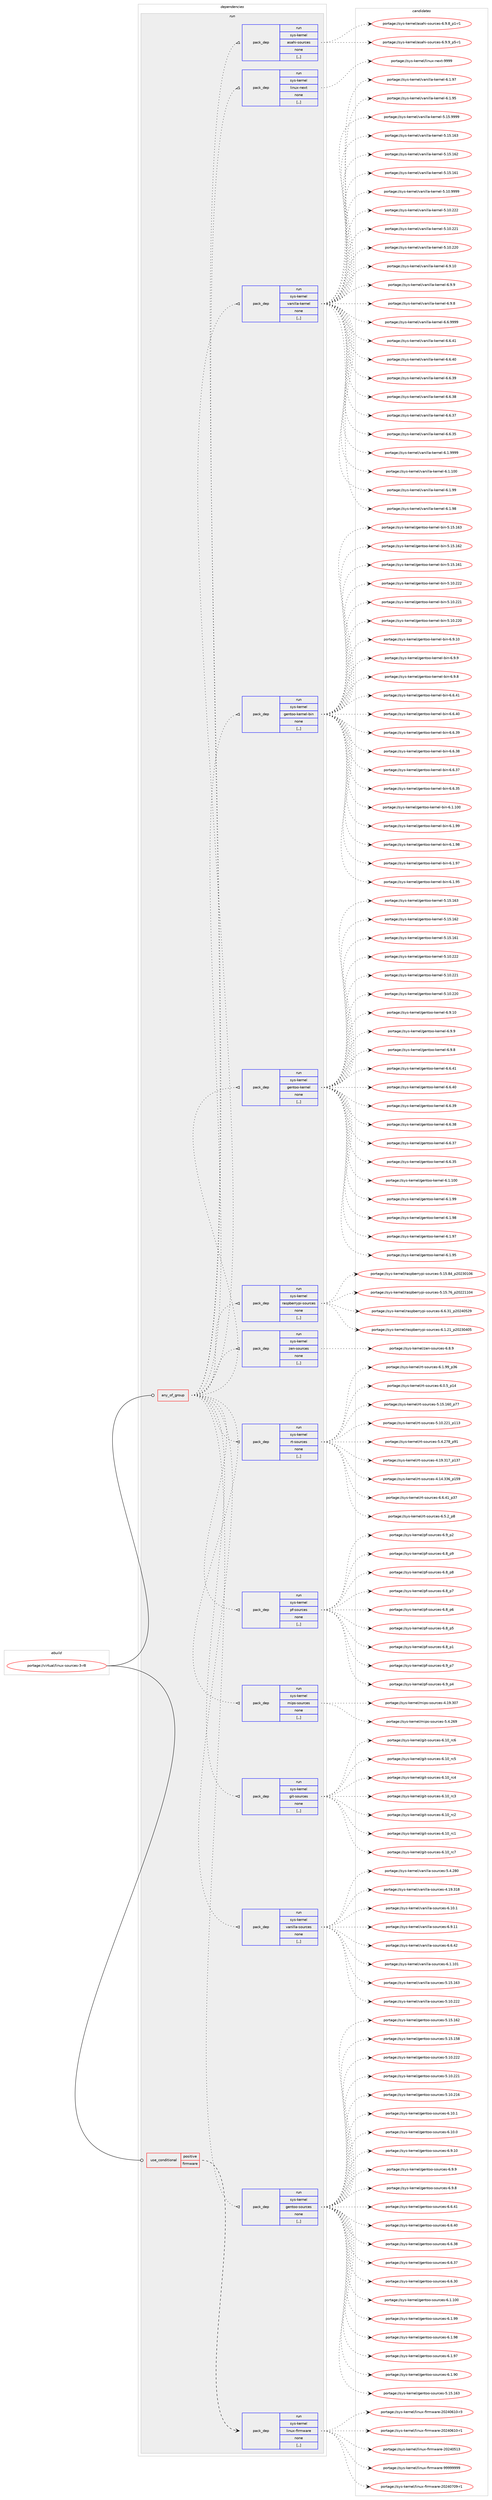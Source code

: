 digraph prolog {

# *************
# Graph options
# *************

newrank=true;
concentrate=true;
compound=true;
graph [rankdir=LR,fontname=Helvetica,fontsize=10,ranksep=1.5];#, ranksep=2.5, nodesep=0.2];
edge  [arrowhead=vee];
node  [fontname=Helvetica,fontsize=10];

# **********
# The ebuild
# **********

subgraph cluster_leftcol {
color=gray;
label=<<i>ebuild</i>>;
id [label="portage://virtual/linux-sources-3-r8", color=red, width=4, href="../virtual/linux-sources-3-r8.svg"];
}

# ****************
# The dependencies
# ****************

subgraph cluster_midcol {
color=gray;
label=<<i>dependencies</i>>;
subgraph cluster_compile {
fillcolor="#eeeeee";
style=filled;
label=<<i>compile</i>>;
}
subgraph cluster_compileandrun {
fillcolor="#eeeeee";
style=filled;
label=<<i>compile and run</i>>;
}
subgraph cluster_run {
fillcolor="#eeeeee";
style=filled;
label=<<i>run</i>>;
subgraph any29 {
dependency2685 [label=<<TABLE BORDER="0" CELLBORDER="1" CELLSPACING="0" CELLPADDING="4"><TR><TD CELLPADDING="10">any_of_group</TD></TR></TABLE>>, shape=none, color=red];subgraph pack2133 {
dependency2686 [label=<<TABLE BORDER="0" CELLBORDER="1" CELLSPACING="0" CELLPADDING="4" WIDTH="220"><TR><TD ROWSPAN="6" CELLPADDING="30">pack_dep</TD></TR><TR><TD WIDTH="110">run</TD></TR><TR><TD>sys-kernel</TD></TR><TR><TD>gentoo-sources</TD></TR><TR><TD>none</TD></TR><TR><TD>[,,]</TD></TR></TABLE>>, shape=none, color=blue];
}
dependency2685:e -> dependency2686:w [weight=20,style="dotted",arrowhead="oinv"];
subgraph pack2134 {
dependency2687 [label=<<TABLE BORDER="0" CELLBORDER="1" CELLSPACING="0" CELLPADDING="4" WIDTH="220"><TR><TD ROWSPAN="6" CELLPADDING="30">pack_dep</TD></TR><TR><TD WIDTH="110">run</TD></TR><TR><TD>sys-kernel</TD></TR><TR><TD>vanilla-sources</TD></TR><TR><TD>none</TD></TR><TR><TD>[,,]</TD></TR></TABLE>>, shape=none, color=blue];
}
dependency2685:e -> dependency2687:w [weight=20,style="dotted",arrowhead="oinv"];
subgraph pack2135 {
dependency2688 [label=<<TABLE BORDER="0" CELLBORDER="1" CELLSPACING="0" CELLPADDING="4" WIDTH="220"><TR><TD ROWSPAN="6" CELLPADDING="30">pack_dep</TD></TR><TR><TD WIDTH="110">run</TD></TR><TR><TD>sys-kernel</TD></TR><TR><TD>git-sources</TD></TR><TR><TD>none</TD></TR><TR><TD>[,,]</TD></TR></TABLE>>, shape=none, color=blue];
}
dependency2685:e -> dependency2688:w [weight=20,style="dotted",arrowhead="oinv"];
subgraph pack2136 {
dependency2689 [label=<<TABLE BORDER="0" CELLBORDER="1" CELLSPACING="0" CELLPADDING="4" WIDTH="220"><TR><TD ROWSPAN="6" CELLPADDING="30">pack_dep</TD></TR><TR><TD WIDTH="110">run</TD></TR><TR><TD>sys-kernel</TD></TR><TR><TD>mips-sources</TD></TR><TR><TD>none</TD></TR><TR><TD>[,,]</TD></TR></TABLE>>, shape=none, color=blue];
}
dependency2685:e -> dependency2689:w [weight=20,style="dotted",arrowhead="oinv"];
subgraph pack2137 {
dependency2690 [label=<<TABLE BORDER="0" CELLBORDER="1" CELLSPACING="0" CELLPADDING="4" WIDTH="220"><TR><TD ROWSPAN="6" CELLPADDING="30">pack_dep</TD></TR><TR><TD WIDTH="110">run</TD></TR><TR><TD>sys-kernel</TD></TR><TR><TD>pf-sources</TD></TR><TR><TD>none</TD></TR><TR><TD>[,,]</TD></TR></TABLE>>, shape=none, color=blue];
}
dependency2685:e -> dependency2690:w [weight=20,style="dotted",arrowhead="oinv"];
subgraph pack2138 {
dependency2691 [label=<<TABLE BORDER="0" CELLBORDER="1" CELLSPACING="0" CELLPADDING="4" WIDTH="220"><TR><TD ROWSPAN="6" CELLPADDING="30">pack_dep</TD></TR><TR><TD WIDTH="110">run</TD></TR><TR><TD>sys-kernel</TD></TR><TR><TD>rt-sources</TD></TR><TR><TD>none</TD></TR><TR><TD>[,,]</TD></TR></TABLE>>, shape=none, color=blue];
}
dependency2685:e -> dependency2691:w [weight=20,style="dotted",arrowhead="oinv"];
subgraph pack2139 {
dependency2692 [label=<<TABLE BORDER="0" CELLBORDER="1" CELLSPACING="0" CELLPADDING="4" WIDTH="220"><TR><TD ROWSPAN="6" CELLPADDING="30">pack_dep</TD></TR><TR><TD WIDTH="110">run</TD></TR><TR><TD>sys-kernel</TD></TR><TR><TD>zen-sources</TD></TR><TR><TD>none</TD></TR><TR><TD>[,,]</TD></TR></TABLE>>, shape=none, color=blue];
}
dependency2685:e -> dependency2692:w [weight=20,style="dotted",arrowhead="oinv"];
subgraph pack2140 {
dependency2693 [label=<<TABLE BORDER="0" CELLBORDER="1" CELLSPACING="0" CELLPADDING="4" WIDTH="220"><TR><TD ROWSPAN="6" CELLPADDING="30">pack_dep</TD></TR><TR><TD WIDTH="110">run</TD></TR><TR><TD>sys-kernel</TD></TR><TR><TD>raspberrypi-sources</TD></TR><TR><TD>none</TD></TR><TR><TD>[,,]</TD></TR></TABLE>>, shape=none, color=blue];
}
dependency2685:e -> dependency2693:w [weight=20,style="dotted",arrowhead="oinv"];
subgraph pack2141 {
dependency2694 [label=<<TABLE BORDER="0" CELLBORDER="1" CELLSPACING="0" CELLPADDING="4" WIDTH="220"><TR><TD ROWSPAN="6" CELLPADDING="30">pack_dep</TD></TR><TR><TD WIDTH="110">run</TD></TR><TR><TD>sys-kernel</TD></TR><TR><TD>gentoo-kernel</TD></TR><TR><TD>none</TD></TR><TR><TD>[,,]</TD></TR></TABLE>>, shape=none, color=blue];
}
dependency2685:e -> dependency2694:w [weight=20,style="dotted",arrowhead="oinv"];
subgraph pack2142 {
dependency2695 [label=<<TABLE BORDER="0" CELLBORDER="1" CELLSPACING="0" CELLPADDING="4" WIDTH="220"><TR><TD ROWSPAN="6" CELLPADDING="30">pack_dep</TD></TR><TR><TD WIDTH="110">run</TD></TR><TR><TD>sys-kernel</TD></TR><TR><TD>gentoo-kernel-bin</TD></TR><TR><TD>none</TD></TR><TR><TD>[,,]</TD></TR></TABLE>>, shape=none, color=blue];
}
dependency2685:e -> dependency2695:w [weight=20,style="dotted",arrowhead="oinv"];
subgraph pack2143 {
dependency2696 [label=<<TABLE BORDER="0" CELLBORDER="1" CELLSPACING="0" CELLPADDING="4" WIDTH="220"><TR><TD ROWSPAN="6" CELLPADDING="30">pack_dep</TD></TR><TR><TD WIDTH="110">run</TD></TR><TR><TD>sys-kernel</TD></TR><TR><TD>vanilla-kernel</TD></TR><TR><TD>none</TD></TR><TR><TD>[,,]</TD></TR></TABLE>>, shape=none, color=blue];
}
dependency2685:e -> dependency2696:w [weight=20,style="dotted",arrowhead="oinv"];
subgraph pack2144 {
dependency2697 [label=<<TABLE BORDER="0" CELLBORDER="1" CELLSPACING="0" CELLPADDING="4" WIDTH="220"><TR><TD ROWSPAN="6" CELLPADDING="30">pack_dep</TD></TR><TR><TD WIDTH="110">run</TD></TR><TR><TD>sys-kernel</TD></TR><TR><TD>linux-next</TD></TR><TR><TD>none</TD></TR><TR><TD>[,,]</TD></TR></TABLE>>, shape=none, color=blue];
}
dependency2685:e -> dependency2697:w [weight=20,style="dotted",arrowhead="oinv"];
subgraph pack2145 {
dependency2698 [label=<<TABLE BORDER="0" CELLBORDER="1" CELLSPACING="0" CELLPADDING="4" WIDTH="220"><TR><TD ROWSPAN="6" CELLPADDING="30">pack_dep</TD></TR><TR><TD WIDTH="110">run</TD></TR><TR><TD>sys-kernel</TD></TR><TR><TD>asahi-sources</TD></TR><TR><TD>none</TD></TR><TR><TD>[,,]</TD></TR></TABLE>>, shape=none, color=blue];
}
dependency2685:e -> dependency2698:w [weight=20,style="dotted",arrowhead="oinv"];
}
id:e -> dependency2685:w [weight=20,style="solid",arrowhead="odot"];
subgraph cond525 {
dependency2699 [label=<<TABLE BORDER="0" CELLBORDER="1" CELLSPACING="0" CELLPADDING="4"><TR><TD ROWSPAN="3" CELLPADDING="10">use_conditional</TD></TR><TR><TD>positive</TD></TR><TR><TD>firmware</TD></TR></TABLE>>, shape=none, color=red];
subgraph pack2146 {
dependency2700 [label=<<TABLE BORDER="0" CELLBORDER="1" CELLSPACING="0" CELLPADDING="4" WIDTH="220"><TR><TD ROWSPAN="6" CELLPADDING="30">pack_dep</TD></TR><TR><TD WIDTH="110">run</TD></TR><TR><TD>sys-kernel</TD></TR><TR><TD>linux-firmware</TD></TR><TR><TD>none</TD></TR><TR><TD>[,,]</TD></TR></TABLE>>, shape=none, color=blue];
}
dependency2699:e -> dependency2700:w [weight=20,style="dashed",arrowhead="vee"];
}
id:e -> dependency2699:w [weight=20,style="solid",arrowhead="odot"];
}
}

# **************
# The candidates
# **************

subgraph cluster_choices {
rank=same;
color=gray;
label=<<i>candidates</i>>;

subgraph choice2133 {
color=black;
nodesep=1;
choice1151211154510710111411010110847103101110116111111451151111171149910111545544649484649 [label="portage://sys-kernel/gentoo-sources-6.10.1", color=red, width=4,href="../sys-kernel/gentoo-sources-6.10.1.svg"];
choice1151211154510710111411010110847103101110116111111451151111171149910111545544649484648 [label="portage://sys-kernel/gentoo-sources-6.10.0", color=red, width=4,href="../sys-kernel/gentoo-sources-6.10.0.svg"];
choice1151211154510710111411010110847103101110116111111451151111171149910111545544657464948 [label="portage://sys-kernel/gentoo-sources-6.9.10", color=red, width=4,href="../sys-kernel/gentoo-sources-6.9.10.svg"];
choice11512111545107101114110101108471031011101161111114511511111711499101115455446574657 [label="portage://sys-kernel/gentoo-sources-6.9.9", color=red, width=4,href="../sys-kernel/gentoo-sources-6.9.9.svg"];
choice11512111545107101114110101108471031011101161111114511511111711499101115455446574656 [label="portage://sys-kernel/gentoo-sources-6.9.8", color=red, width=4,href="../sys-kernel/gentoo-sources-6.9.8.svg"];
choice1151211154510710111411010110847103101110116111111451151111171149910111545544654465249 [label="portage://sys-kernel/gentoo-sources-6.6.41", color=red, width=4,href="../sys-kernel/gentoo-sources-6.6.41.svg"];
choice1151211154510710111411010110847103101110116111111451151111171149910111545544654465248 [label="portage://sys-kernel/gentoo-sources-6.6.40", color=red, width=4,href="../sys-kernel/gentoo-sources-6.6.40.svg"];
choice1151211154510710111411010110847103101110116111111451151111171149910111545544654465156 [label="portage://sys-kernel/gentoo-sources-6.6.38", color=red, width=4,href="../sys-kernel/gentoo-sources-6.6.38.svg"];
choice1151211154510710111411010110847103101110116111111451151111171149910111545544654465155 [label="portage://sys-kernel/gentoo-sources-6.6.37", color=red, width=4,href="../sys-kernel/gentoo-sources-6.6.37.svg"];
choice1151211154510710111411010110847103101110116111111451151111171149910111545544654465148 [label="portage://sys-kernel/gentoo-sources-6.6.30", color=red, width=4,href="../sys-kernel/gentoo-sources-6.6.30.svg"];
choice115121115451071011141101011084710310111011611111145115111117114991011154554464946494848 [label="portage://sys-kernel/gentoo-sources-6.1.100", color=red, width=4,href="../sys-kernel/gentoo-sources-6.1.100.svg"];
choice1151211154510710111411010110847103101110116111111451151111171149910111545544649465757 [label="portage://sys-kernel/gentoo-sources-6.1.99", color=red, width=4,href="../sys-kernel/gentoo-sources-6.1.99.svg"];
choice1151211154510710111411010110847103101110116111111451151111171149910111545544649465756 [label="portage://sys-kernel/gentoo-sources-6.1.98", color=red, width=4,href="../sys-kernel/gentoo-sources-6.1.98.svg"];
choice1151211154510710111411010110847103101110116111111451151111171149910111545544649465755 [label="portage://sys-kernel/gentoo-sources-6.1.97", color=red, width=4,href="../sys-kernel/gentoo-sources-6.1.97.svg"];
choice1151211154510710111411010110847103101110116111111451151111171149910111545544649465748 [label="portage://sys-kernel/gentoo-sources-6.1.90", color=red, width=4,href="../sys-kernel/gentoo-sources-6.1.90.svg"];
choice11512111545107101114110101108471031011101161111114511511111711499101115455346495346495451 [label="portage://sys-kernel/gentoo-sources-5.15.163", color=red, width=4,href="../sys-kernel/gentoo-sources-5.15.163.svg"];
choice11512111545107101114110101108471031011101161111114511511111711499101115455346495346495450 [label="portage://sys-kernel/gentoo-sources-5.15.162", color=red, width=4,href="../sys-kernel/gentoo-sources-5.15.162.svg"];
choice11512111545107101114110101108471031011101161111114511511111711499101115455346495346495356 [label="portage://sys-kernel/gentoo-sources-5.15.158", color=red, width=4,href="../sys-kernel/gentoo-sources-5.15.158.svg"];
choice11512111545107101114110101108471031011101161111114511511111711499101115455346494846505050 [label="portage://sys-kernel/gentoo-sources-5.10.222", color=red, width=4,href="../sys-kernel/gentoo-sources-5.10.222.svg"];
choice11512111545107101114110101108471031011101161111114511511111711499101115455346494846505049 [label="portage://sys-kernel/gentoo-sources-5.10.221", color=red, width=4,href="../sys-kernel/gentoo-sources-5.10.221.svg"];
choice11512111545107101114110101108471031011101161111114511511111711499101115455346494846504954 [label="portage://sys-kernel/gentoo-sources-5.10.216", color=red, width=4,href="../sys-kernel/gentoo-sources-5.10.216.svg"];
dependency2686:e -> choice1151211154510710111411010110847103101110116111111451151111171149910111545544649484649:w [style=dotted,weight="100"];
dependency2686:e -> choice1151211154510710111411010110847103101110116111111451151111171149910111545544649484648:w [style=dotted,weight="100"];
dependency2686:e -> choice1151211154510710111411010110847103101110116111111451151111171149910111545544657464948:w [style=dotted,weight="100"];
dependency2686:e -> choice11512111545107101114110101108471031011101161111114511511111711499101115455446574657:w [style=dotted,weight="100"];
dependency2686:e -> choice11512111545107101114110101108471031011101161111114511511111711499101115455446574656:w [style=dotted,weight="100"];
dependency2686:e -> choice1151211154510710111411010110847103101110116111111451151111171149910111545544654465249:w [style=dotted,weight="100"];
dependency2686:e -> choice1151211154510710111411010110847103101110116111111451151111171149910111545544654465248:w [style=dotted,weight="100"];
dependency2686:e -> choice1151211154510710111411010110847103101110116111111451151111171149910111545544654465156:w [style=dotted,weight="100"];
dependency2686:e -> choice1151211154510710111411010110847103101110116111111451151111171149910111545544654465155:w [style=dotted,weight="100"];
dependency2686:e -> choice1151211154510710111411010110847103101110116111111451151111171149910111545544654465148:w [style=dotted,weight="100"];
dependency2686:e -> choice115121115451071011141101011084710310111011611111145115111117114991011154554464946494848:w [style=dotted,weight="100"];
dependency2686:e -> choice1151211154510710111411010110847103101110116111111451151111171149910111545544649465757:w [style=dotted,weight="100"];
dependency2686:e -> choice1151211154510710111411010110847103101110116111111451151111171149910111545544649465756:w [style=dotted,weight="100"];
dependency2686:e -> choice1151211154510710111411010110847103101110116111111451151111171149910111545544649465755:w [style=dotted,weight="100"];
dependency2686:e -> choice1151211154510710111411010110847103101110116111111451151111171149910111545544649465748:w [style=dotted,weight="100"];
dependency2686:e -> choice11512111545107101114110101108471031011101161111114511511111711499101115455346495346495451:w [style=dotted,weight="100"];
dependency2686:e -> choice11512111545107101114110101108471031011101161111114511511111711499101115455346495346495450:w [style=dotted,weight="100"];
dependency2686:e -> choice11512111545107101114110101108471031011101161111114511511111711499101115455346495346495356:w [style=dotted,weight="100"];
dependency2686:e -> choice11512111545107101114110101108471031011101161111114511511111711499101115455346494846505050:w [style=dotted,weight="100"];
dependency2686:e -> choice11512111545107101114110101108471031011101161111114511511111711499101115455346494846505049:w [style=dotted,weight="100"];
dependency2686:e -> choice11512111545107101114110101108471031011101161111114511511111711499101115455346494846504954:w [style=dotted,weight="100"];
}
subgraph choice2134 {
color=black;
nodesep=1;
choice11512111545107101114110101108471189711010510810897451151111171149910111545544649484649 [label="portage://sys-kernel/vanilla-sources-6.10.1", color=red, width=4,href="../sys-kernel/vanilla-sources-6.10.1.svg"];
choice11512111545107101114110101108471189711010510810897451151111171149910111545544657464949 [label="portage://sys-kernel/vanilla-sources-6.9.11", color=red, width=4,href="../sys-kernel/vanilla-sources-6.9.11.svg"];
choice11512111545107101114110101108471189711010510810897451151111171149910111545544654465250 [label="portage://sys-kernel/vanilla-sources-6.6.42", color=red, width=4,href="../sys-kernel/vanilla-sources-6.6.42.svg"];
choice1151211154510710111411010110847118971101051081089745115111117114991011154554464946494849 [label="portage://sys-kernel/vanilla-sources-6.1.101", color=red, width=4,href="../sys-kernel/vanilla-sources-6.1.101.svg"];
choice115121115451071011141101011084711897110105108108974511511111711499101115455346495346495451 [label="portage://sys-kernel/vanilla-sources-5.15.163", color=red, width=4,href="../sys-kernel/vanilla-sources-5.15.163.svg"];
choice115121115451071011141101011084711897110105108108974511511111711499101115455346494846505050 [label="portage://sys-kernel/vanilla-sources-5.10.222", color=red, width=4,href="../sys-kernel/vanilla-sources-5.10.222.svg"];
choice1151211154510710111411010110847118971101051081089745115111117114991011154553465246505648 [label="portage://sys-kernel/vanilla-sources-5.4.280", color=red, width=4,href="../sys-kernel/vanilla-sources-5.4.280.svg"];
choice115121115451071011141101011084711897110105108108974511511111711499101115455246495746514956 [label="portage://sys-kernel/vanilla-sources-4.19.318", color=red, width=4,href="../sys-kernel/vanilla-sources-4.19.318.svg"];
dependency2687:e -> choice11512111545107101114110101108471189711010510810897451151111171149910111545544649484649:w [style=dotted,weight="100"];
dependency2687:e -> choice11512111545107101114110101108471189711010510810897451151111171149910111545544657464949:w [style=dotted,weight="100"];
dependency2687:e -> choice11512111545107101114110101108471189711010510810897451151111171149910111545544654465250:w [style=dotted,weight="100"];
dependency2687:e -> choice1151211154510710111411010110847118971101051081089745115111117114991011154554464946494849:w [style=dotted,weight="100"];
dependency2687:e -> choice115121115451071011141101011084711897110105108108974511511111711499101115455346495346495451:w [style=dotted,weight="100"];
dependency2687:e -> choice115121115451071011141101011084711897110105108108974511511111711499101115455346494846505050:w [style=dotted,weight="100"];
dependency2687:e -> choice1151211154510710111411010110847118971101051081089745115111117114991011154553465246505648:w [style=dotted,weight="100"];
dependency2687:e -> choice115121115451071011141101011084711897110105108108974511511111711499101115455246495746514956:w [style=dotted,weight="100"];
}
subgraph choice2135 {
color=black;
nodesep=1;
choice115121115451071011141101011084710310511645115111117114991011154554464948951149955 [label="portage://sys-kernel/git-sources-6.10_rc7", color=red, width=4,href="../sys-kernel/git-sources-6.10_rc7.svg"];
choice115121115451071011141101011084710310511645115111117114991011154554464948951149954 [label="portage://sys-kernel/git-sources-6.10_rc6", color=red, width=4,href="../sys-kernel/git-sources-6.10_rc6.svg"];
choice115121115451071011141101011084710310511645115111117114991011154554464948951149953 [label="portage://sys-kernel/git-sources-6.10_rc5", color=red, width=4,href="../sys-kernel/git-sources-6.10_rc5.svg"];
choice115121115451071011141101011084710310511645115111117114991011154554464948951149952 [label="portage://sys-kernel/git-sources-6.10_rc4", color=red, width=4,href="../sys-kernel/git-sources-6.10_rc4.svg"];
choice115121115451071011141101011084710310511645115111117114991011154554464948951149951 [label="portage://sys-kernel/git-sources-6.10_rc3", color=red, width=4,href="../sys-kernel/git-sources-6.10_rc3.svg"];
choice115121115451071011141101011084710310511645115111117114991011154554464948951149950 [label="portage://sys-kernel/git-sources-6.10_rc2", color=red, width=4,href="../sys-kernel/git-sources-6.10_rc2.svg"];
choice115121115451071011141101011084710310511645115111117114991011154554464948951149949 [label="portage://sys-kernel/git-sources-6.10_rc1", color=red, width=4,href="../sys-kernel/git-sources-6.10_rc1.svg"];
dependency2688:e -> choice115121115451071011141101011084710310511645115111117114991011154554464948951149955:w [style=dotted,weight="100"];
dependency2688:e -> choice115121115451071011141101011084710310511645115111117114991011154554464948951149954:w [style=dotted,weight="100"];
dependency2688:e -> choice115121115451071011141101011084710310511645115111117114991011154554464948951149953:w [style=dotted,weight="100"];
dependency2688:e -> choice115121115451071011141101011084710310511645115111117114991011154554464948951149952:w [style=dotted,weight="100"];
dependency2688:e -> choice115121115451071011141101011084710310511645115111117114991011154554464948951149951:w [style=dotted,weight="100"];
dependency2688:e -> choice115121115451071011141101011084710310511645115111117114991011154554464948951149950:w [style=dotted,weight="100"];
dependency2688:e -> choice115121115451071011141101011084710310511645115111117114991011154554464948951149949:w [style=dotted,weight="100"];
}
subgraph choice2136 {
color=black;
nodesep=1;
choice115121115451071011141101011084710910511211545115111117114991011154553465246505457 [label="portage://sys-kernel/mips-sources-5.4.269", color=red, width=4,href="../sys-kernel/mips-sources-5.4.269.svg"];
choice11512111545107101114110101108471091051121154511511111711499101115455246495746514855 [label="portage://sys-kernel/mips-sources-4.19.307", color=red, width=4,href="../sys-kernel/mips-sources-4.19.307.svg"];
dependency2689:e -> choice115121115451071011141101011084710910511211545115111117114991011154553465246505457:w [style=dotted,weight="100"];
dependency2689:e -> choice11512111545107101114110101108471091051121154511511111711499101115455246495746514855:w [style=dotted,weight="100"];
}
subgraph choice2137 {
color=black;
nodesep=1;
choice11512111545107101114110101108471121024511511111711499101115455446579511255 [label="portage://sys-kernel/pf-sources-6.9_p7", color=red, width=4,href="../sys-kernel/pf-sources-6.9_p7.svg"];
choice11512111545107101114110101108471121024511511111711499101115455446579511252 [label="portage://sys-kernel/pf-sources-6.9_p4", color=red, width=4,href="../sys-kernel/pf-sources-6.9_p4.svg"];
choice11512111545107101114110101108471121024511511111711499101115455446579511250 [label="portage://sys-kernel/pf-sources-6.9_p2", color=red, width=4,href="../sys-kernel/pf-sources-6.9_p2.svg"];
choice11512111545107101114110101108471121024511511111711499101115455446569511257 [label="portage://sys-kernel/pf-sources-6.8_p9", color=red, width=4,href="../sys-kernel/pf-sources-6.8_p9.svg"];
choice11512111545107101114110101108471121024511511111711499101115455446569511256 [label="portage://sys-kernel/pf-sources-6.8_p8", color=red, width=4,href="../sys-kernel/pf-sources-6.8_p8.svg"];
choice11512111545107101114110101108471121024511511111711499101115455446569511255 [label="portage://sys-kernel/pf-sources-6.8_p7", color=red, width=4,href="../sys-kernel/pf-sources-6.8_p7.svg"];
choice11512111545107101114110101108471121024511511111711499101115455446569511254 [label="portage://sys-kernel/pf-sources-6.8_p6", color=red, width=4,href="../sys-kernel/pf-sources-6.8_p6.svg"];
choice11512111545107101114110101108471121024511511111711499101115455446569511253 [label="portage://sys-kernel/pf-sources-6.8_p5", color=red, width=4,href="../sys-kernel/pf-sources-6.8_p5.svg"];
choice11512111545107101114110101108471121024511511111711499101115455446569511249 [label="portage://sys-kernel/pf-sources-6.8_p1", color=red, width=4,href="../sys-kernel/pf-sources-6.8_p1.svg"];
dependency2690:e -> choice11512111545107101114110101108471121024511511111711499101115455446579511255:w [style=dotted,weight="100"];
dependency2690:e -> choice11512111545107101114110101108471121024511511111711499101115455446579511252:w [style=dotted,weight="100"];
dependency2690:e -> choice11512111545107101114110101108471121024511511111711499101115455446579511250:w [style=dotted,weight="100"];
dependency2690:e -> choice11512111545107101114110101108471121024511511111711499101115455446569511257:w [style=dotted,weight="100"];
dependency2690:e -> choice11512111545107101114110101108471121024511511111711499101115455446569511256:w [style=dotted,weight="100"];
dependency2690:e -> choice11512111545107101114110101108471121024511511111711499101115455446569511255:w [style=dotted,weight="100"];
dependency2690:e -> choice11512111545107101114110101108471121024511511111711499101115455446569511254:w [style=dotted,weight="100"];
dependency2690:e -> choice11512111545107101114110101108471121024511511111711499101115455446569511253:w [style=dotted,weight="100"];
dependency2690:e -> choice11512111545107101114110101108471121024511511111711499101115455446569511249:w [style=dotted,weight="100"];
}
subgraph choice2138 {
color=black;
nodesep=1;
choice1151211154510710111411010110847114116451151111171149910111545544654465249951125155 [label="portage://sys-kernel/rt-sources-6.6.41_p37", color=red, width=4,href="../sys-kernel/rt-sources-6.6.41_p37.svg"];
choice115121115451071011141101011084711411645115111117114991011154554465346509511256 [label="portage://sys-kernel/rt-sources-6.5.2_p8", color=red, width=4,href="../sys-kernel/rt-sources-6.5.2_p8.svg"];
choice1151211154510710111411010110847114116451151111171149910111545544649465757951125154 [label="portage://sys-kernel/rt-sources-6.1.99_p36", color=red, width=4,href="../sys-kernel/rt-sources-6.1.99_p36.svg"];
choice11512111545107101114110101108471141164511511111711499101115455446484653951124952 [label="portage://sys-kernel/rt-sources-6.0.5_p14", color=red, width=4,href="../sys-kernel/rt-sources-6.0.5_p14.svg"];
choice11512111545107101114110101108471141164511511111711499101115455346495346495448951125555 [label="portage://sys-kernel/rt-sources-5.15.160_p77", color=red, width=4,href="../sys-kernel/rt-sources-5.15.160_p77.svg"];
choice1151211154510710111411010110847114116451151111171149910111545534649484650504995112494951 [label="portage://sys-kernel/rt-sources-5.10.221_p113", color=red, width=4,href="../sys-kernel/rt-sources-5.10.221_p113.svg"];
choice115121115451071011141101011084711411645115111117114991011154553465246505556951125749 [label="portage://sys-kernel/rt-sources-5.4.278_p91", color=red, width=4,href="../sys-kernel/rt-sources-5.4.278_p91.svg"];
choice1151211154510710111411010110847114116451151111171149910111545524649574651495595112495155 [label="portage://sys-kernel/rt-sources-4.19.317_p137", color=red, width=4,href="../sys-kernel/rt-sources-4.19.317_p137.svg"];
choice1151211154510710111411010110847114116451151111171149910111545524649524651515495112495357 [label="portage://sys-kernel/rt-sources-4.14.336_p159", color=red, width=4,href="../sys-kernel/rt-sources-4.14.336_p159.svg"];
dependency2691:e -> choice1151211154510710111411010110847114116451151111171149910111545544654465249951125155:w [style=dotted,weight="100"];
dependency2691:e -> choice115121115451071011141101011084711411645115111117114991011154554465346509511256:w [style=dotted,weight="100"];
dependency2691:e -> choice1151211154510710111411010110847114116451151111171149910111545544649465757951125154:w [style=dotted,weight="100"];
dependency2691:e -> choice11512111545107101114110101108471141164511511111711499101115455446484653951124952:w [style=dotted,weight="100"];
dependency2691:e -> choice11512111545107101114110101108471141164511511111711499101115455346495346495448951125555:w [style=dotted,weight="100"];
dependency2691:e -> choice1151211154510710111411010110847114116451151111171149910111545534649484650504995112494951:w [style=dotted,weight="100"];
dependency2691:e -> choice115121115451071011141101011084711411645115111117114991011154553465246505556951125749:w [style=dotted,weight="100"];
dependency2691:e -> choice1151211154510710111411010110847114116451151111171149910111545524649574651495595112495155:w [style=dotted,weight="100"];
dependency2691:e -> choice1151211154510710111411010110847114116451151111171149910111545524649524651515495112495357:w [style=dotted,weight="100"];
}
subgraph choice2139 {
color=black;
nodesep=1;
choice11512111545107101114110101108471221011104511511111711499101115455446564657 [label="portage://sys-kernel/zen-sources-6.8.9", color=red, width=4,href="../sys-kernel/zen-sources-6.8.9.svg"];
dependency2692:e -> choice11512111545107101114110101108471221011104511511111711499101115455446564657:w [style=dotted,weight="100"];
}
subgraph choice2140 {
color=black;
nodesep=1;
choice11512111545107101114110101108471149711511298101114114121112105451151111171149910111545544654465149951125048505248535057 [label="portage://sys-kernel/raspberrypi-sources-6.6.31_p20240529", color=red, width=4,href="../sys-kernel/raspberrypi-sources-6.6.31_p20240529.svg"];
choice11512111545107101114110101108471149711511298101114114121112105451151111171149910111545544649465049951125048505148524853 [label="portage://sys-kernel/raspberrypi-sources-6.1.21_p20230405", color=red, width=4,href="../sys-kernel/raspberrypi-sources-6.1.21_p20230405.svg"];
choice1151211154510710111411010110847114971151129810111411412111210545115111117114991011154553464953465652951125048505148494854 [label="portage://sys-kernel/raspberrypi-sources-5.15.84_p20230106", color=red, width=4,href="../sys-kernel/raspberrypi-sources-5.15.84_p20230106.svg"];
choice1151211154510710111411010110847114971151129810111411412111210545115111117114991011154553464953465554951125048505049494852 [label="portage://sys-kernel/raspberrypi-sources-5.15.76_p20221104", color=red, width=4,href="../sys-kernel/raspberrypi-sources-5.15.76_p20221104.svg"];
dependency2693:e -> choice11512111545107101114110101108471149711511298101114114121112105451151111171149910111545544654465149951125048505248535057:w [style=dotted,weight="100"];
dependency2693:e -> choice11512111545107101114110101108471149711511298101114114121112105451151111171149910111545544649465049951125048505148524853:w [style=dotted,weight="100"];
dependency2693:e -> choice1151211154510710111411010110847114971151129810111411412111210545115111117114991011154553464953465652951125048505148494854:w [style=dotted,weight="100"];
dependency2693:e -> choice1151211154510710111411010110847114971151129810111411412111210545115111117114991011154553464953465554951125048505049494852:w [style=dotted,weight="100"];
}
subgraph choice2141 {
color=black;
nodesep=1;
choice11512111545107101114110101108471031011101161111114510710111411010110845544657464948 [label="portage://sys-kernel/gentoo-kernel-6.9.10", color=red, width=4,href="../sys-kernel/gentoo-kernel-6.9.10.svg"];
choice115121115451071011141101011084710310111011611111145107101114110101108455446574657 [label="portage://sys-kernel/gentoo-kernel-6.9.9", color=red, width=4,href="../sys-kernel/gentoo-kernel-6.9.9.svg"];
choice115121115451071011141101011084710310111011611111145107101114110101108455446574656 [label="portage://sys-kernel/gentoo-kernel-6.9.8", color=red, width=4,href="../sys-kernel/gentoo-kernel-6.9.8.svg"];
choice11512111545107101114110101108471031011101161111114510710111411010110845544654465249 [label="portage://sys-kernel/gentoo-kernel-6.6.41", color=red, width=4,href="../sys-kernel/gentoo-kernel-6.6.41.svg"];
choice11512111545107101114110101108471031011101161111114510710111411010110845544654465248 [label="portage://sys-kernel/gentoo-kernel-6.6.40", color=red, width=4,href="../sys-kernel/gentoo-kernel-6.6.40.svg"];
choice11512111545107101114110101108471031011101161111114510710111411010110845544654465157 [label="portage://sys-kernel/gentoo-kernel-6.6.39", color=red, width=4,href="../sys-kernel/gentoo-kernel-6.6.39.svg"];
choice11512111545107101114110101108471031011101161111114510710111411010110845544654465156 [label="portage://sys-kernel/gentoo-kernel-6.6.38", color=red, width=4,href="../sys-kernel/gentoo-kernel-6.6.38.svg"];
choice11512111545107101114110101108471031011101161111114510710111411010110845544654465155 [label="portage://sys-kernel/gentoo-kernel-6.6.37", color=red, width=4,href="../sys-kernel/gentoo-kernel-6.6.37.svg"];
choice11512111545107101114110101108471031011101161111114510710111411010110845544654465153 [label="portage://sys-kernel/gentoo-kernel-6.6.35", color=red, width=4,href="../sys-kernel/gentoo-kernel-6.6.35.svg"];
choice1151211154510710111411010110847103101110116111111451071011141101011084554464946494848 [label="portage://sys-kernel/gentoo-kernel-6.1.100", color=red, width=4,href="../sys-kernel/gentoo-kernel-6.1.100.svg"];
choice11512111545107101114110101108471031011101161111114510710111411010110845544649465757 [label="portage://sys-kernel/gentoo-kernel-6.1.99", color=red, width=4,href="../sys-kernel/gentoo-kernel-6.1.99.svg"];
choice11512111545107101114110101108471031011101161111114510710111411010110845544649465756 [label="portage://sys-kernel/gentoo-kernel-6.1.98", color=red, width=4,href="../sys-kernel/gentoo-kernel-6.1.98.svg"];
choice11512111545107101114110101108471031011101161111114510710111411010110845544649465755 [label="portage://sys-kernel/gentoo-kernel-6.1.97", color=red, width=4,href="../sys-kernel/gentoo-kernel-6.1.97.svg"];
choice11512111545107101114110101108471031011101161111114510710111411010110845544649465753 [label="portage://sys-kernel/gentoo-kernel-6.1.95", color=red, width=4,href="../sys-kernel/gentoo-kernel-6.1.95.svg"];
choice115121115451071011141101011084710310111011611111145107101114110101108455346495346495451 [label="portage://sys-kernel/gentoo-kernel-5.15.163", color=red, width=4,href="../sys-kernel/gentoo-kernel-5.15.163.svg"];
choice115121115451071011141101011084710310111011611111145107101114110101108455346495346495450 [label="portage://sys-kernel/gentoo-kernel-5.15.162", color=red, width=4,href="../sys-kernel/gentoo-kernel-5.15.162.svg"];
choice115121115451071011141101011084710310111011611111145107101114110101108455346495346495449 [label="portage://sys-kernel/gentoo-kernel-5.15.161", color=red, width=4,href="../sys-kernel/gentoo-kernel-5.15.161.svg"];
choice115121115451071011141101011084710310111011611111145107101114110101108455346494846505050 [label="portage://sys-kernel/gentoo-kernel-5.10.222", color=red, width=4,href="../sys-kernel/gentoo-kernel-5.10.222.svg"];
choice115121115451071011141101011084710310111011611111145107101114110101108455346494846505049 [label="portage://sys-kernel/gentoo-kernel-5.10.221", color=red, width=4,href="../sys-kernel/gentoo-kernel-5.10.221.svg"];
choice115121115451071011141101011084710310111011611111145107101114110101108455346494846505048 [label="portage://sys-kernel/gentoo-kernel-5.10.220", color=red, width=4,href="../sys-kernel/gentoo-kernel-5.10.220.svg"];
dependency2694:e -> choice11512111545107101114110101108471031011101161111114510710111411010110845544657464948:w [style=dotted,weight="100"];
dependency2694:e -> choice115121115451071011141101011084710310111011611111145107101114110101108455446574657:w [style=dotted,weight="100"];
dependency2694:e -> choice115121115451071011141101011084710310111011611111145107101114110101108455446574656:w [style=dotted,weight="100"];
dependency2694:e -> choice11512111545107101114110101108471031011101161111114510710111411010110845544654465249:w [style=dotted,weight="100"];
dependency2694:e -> choice11512111545107101114110101108471031011101161111114510710111411010110845544654465248:w [style=dotted,weight="100"];
dependency2694:e -> choice11512111545107101114110101108471031011101161111114510710111411010110845544654465157:w [style=dotted,weight="100"];
dependency2694:e -> choice11512111545107101114110101108471031011101161111114510710111411010110845544654465156:w [style=dotted,weight="100"];
dependency2694:e -> choice11512111545107101114110101108471031011101161111114510710111411010110845544654465155:w [style=dotted,weight="100"];
dependency2694:e -> choice11512111545107101114110101108471031011101161111114510710111411010110845544654465153:w [style=dotted,weight="100"];
dependency2694:e -> choice1151211154510710111411010110847103101110116111111451071011141101011084554464946494848:w [style=dotted,weight="100"];
dependency2694:e -> choice11512111545107101114110101108471031011101161111114510710111411010110845544649465757:w [style=dotted,weight="100"];
dependency2694:e -> choice11512111545107101114110101108471031011101161111114510710111411010110845544649465756:w [style=dotted,weight="100"];
dependency2694:e -> choice11512111545107101114110101108471031011101161111114510710111411010110845544649465755:w [style=dotted,weight="100"];
dependency2694:e -> choice11512111545107101114110101108471031011101161111114510710111411010110845544649465753:w [style=dotted,weight="100"];
dependency2694:e -> choice115121115451071011141101011084710310111011611111145107101114110101108455346495346495451:w [style=dotted,weight="100"];
dependency2694:e -> choice115121115451071011141101011084710310111011611111145107101114110101108455346495346495450:w [style=dotted,weight="100"];
dependency2694:e -> choice115121115451071011141101011084710310111011611111145107101114110101108455346495346495449:w [style=dotted,weight="100"];
dependency2694:e -> choice115121115451071011141101011084710310111011611111145107101114110101108455346494846505050:w [style=dotted,weight="100"];
dependency2694:e -> choice115121115451071011141101011084710310111011611111145107101114110101108455346494846505049:w [style=dotted,weight="100"];
dependency2694:e -> choice115121115451071011141101011084710310111011611111145107101114110101108455346494846505048:w [style=dotted,weight="100"];
}
subgraph choice2142 {
color=black;
nodesep=1;
choice115121115451071011141101011084710310111011611111145107101114110101108459810511045544657464948 [label="portage://sys-kernel/gentoo-kernel-bin-6.9.10", color=red, width=4,href="../sys-kernel/gentoo-kernel-bin-6.9.10.svg"];
choice1151211154510710111411010110847103101110116111111451071011141101011084598105110455446574657 [label="portage://sys-kernel/gentoo-kernel-bin-6.9.9", color=red, width=4,href="../sys-kernel/gentoo-kernel-bin-6.9.9.svg"];
choice1151211154510710111411010110847103101110116111111451071011141101011084598105110455446574656 [label="portage://sys-kernel/gentoo-kernel-bin-6.9.8", color=red, width=4,href="../sys-kernel/gentoo-kernel-bin-6.9.8.svg"];
choice115121115451071011141101011084710310111011611111145107101114110101108459810511045544654465249 [label="portage://sys-kernel/gentoo-kernel-bin-6.6.41", color=red, width=4,href="../sys-kernel/gentoo-kernel-bin-6.6.41.svg"];
choice115121115451071011141101011084710310111011611111145107101114110101108459810511045544654465248 [label="portage://sys-kernel/gentoo-kernel-bin-6.6.40", color=red, width=4,href="../sys-kernel/gentoo-kernel-bin-6.6.40.svg"];
choice115121115451071011141101011084710310111011611111145107101114110101108459810511045544654465157 [label="portage://sys-kernel/gentoo-kernel-bin-6.6.39", color=red, width=4,href="../sys-kernel/gentoo-kernel-bin-6.6.39.svg"];
choice115121115451071011141101011084710310111011611111145107101114110101108459810511045544654465156 [label="portage://sys-kernel/gentoo-kernel-bin-6.6.38", color=red, width=4,href="../sys-kernel/gentoo-kernel-bin-6.6.38.svg"];
choice115121115451071011141101011084710310111011611111145107101114110101108459810511045544654465155 [label="portage://sys-kernel/gentoo-kernel-bin-6.6.37", color=red, width=4,href="../sys-kernel/gentoo-kernel-bin-6.6.37.svg"];
choice115121115451071011141101011084710310111011611111145107101114110101108459810511045544654465153 [label="portage://sys-kernel/gentoo-kernel-bin-6.6.35", color=red, width=4,href="../sys-kernel/gentoo-kernel-bin-6.6.35.svg"];
choice11512111545107101114110101108471031011101161111114510710111411010110845981051104554464946494848 [label="portage://sys-kernel/gentoo-kernel-bin-6.1.100", color=red, width=4,href="../sys-kernel/gentoo-kernel-bin-6.1.100.svg"];
choice115121115451071011141101011084710310111011611111145107101114110101108459810511045544649465757 [label="portage://sys-kernel/gentoo-kernel-bin-6.1.99", color=red, width=4,href="../sys-kernel/gentoo-kernel-bin-6.1.99.svg"];
choice115121115451071011141101011084710310111011611111145107101114110101108459810511045544649465756 [label="portage://sys-kernel/gentoo-kernel-bin-6.1.98", color=red, width=4,href="../sys-kernel/gentoo-kernel-bin-6.1.98.svg"];
choice115121115451071011141101011084710310111011611111145107101114110101108459810511045544649465755 [label="portage://sys-kernel/gentoo-kernel-bin-6.1.97", color=red, width=4,href="../sys-kernel/gentoo-kernel-bin-6.1.97.svg"];
choice115121115451071011141101011084710310111011611111145107101114110101108459810511045544649465753 [label="portage://sys-kernel/gentoo-kernel-bin-6.1.95", color=red, width=4,href="../sys-kernel/gentoo-kernel-bin-6.1.95.svg"];
choice1151211154510710111411010110847103101110116111111451071011141101011084598105110455346495346495451 [label="portage://sys-kernel/gentoo-kernel-bin-5.15.163", color=red, width=4,href="../sys-kernel/gentoo-kernel-bin-5.15.163.svg"];
choice1151211154510710111411010110847103101110116111111451071011141101011084598105110455346495346495450 [label="portage://sys-kernel/gentoo-kernel-bin-5.15.162", color=red, width=4,href="../sys-kernel/gentoo-kernel-bin-5.15.162.svg"];
choice1151211154510710111411010110847103101110116111111451071011141101011084598105110455346495346495449 [label="portage://sys-kernel/gentoo-kernel-bin-5.15.161", color=red, width=4,href="../sys-kernel/gentoo-kernel-bin-5.15.161.svg"];
choice1151211154510710111411010110847103101110116111111451071011141101011084598105110455346494846505050 [label="portage://sys-kernel/gentoo-kernel-bin-5.10.222", color=red, width=4,href="../sys-kernel/gentoo-kernel-bin-5.10.222.svg"];
choice1151211154510710111411010110847103101110116111111451071011141101011084598105110455346494846505049 [label="portage://sys-kernel/gentoo-kernel-bin-5.10.221", color=red, width=4,href="../sys-kernel/gentoo-kernel-bin-5.10.221.svg"];
choice1151211154510710111411010110847103101110116111111451071011141101011084598105110455346494846505048 [label="portage://sys-kernel/gentoo-kernel-bin-5.10.220", color=red, width=4,href="../sys-kernel/gentoo-kernel-bin-5.10.220.svg"];
dependency2695:e -> choice115121115451071011141101011084710310111011611111145107101114110101108459810511045544657464948:w [style=dotted,weight="100"];
dependency2695:e -> choice1151211154510710111411010110847103101110116111111451071011141101011084598105110455446574657:w [style=dotted,weight="100"];
dependency2695:e -> choice1151211154510710111411010110847103101110116111111451071011141101011084598105110455446574656:w [style=dotted,weight="100"];
dependency2695:e -> choice115121115451071011141101011084710310111011611111145107101114110101108459810511045544654465249:w [style=dotted,weight="100"];
dependency2695:e -> choice115121115451071011141101011084710310111011611111145107101114110101108459810511045544654465248:w [style=dotted,weight="100"];
dependency2695:e -> choice115121115451071011141101011084710310111011611111145107101114110101108459810511045544654465157:w [style=dotted,weight="100"];
dependency2695:e -> choice115121115451071011141101011084710310111011611111145107101114110101108459810511045544654465156:w [style=dotted,weight="100"];
dependency2695:e -> choice115121115451071011141101011084710310111011611111145107101114110101108459810511045544654465155:w [style=dotted,weight="100"];
dependency2695:e -> choice115121115451071011141101011084710310111011611111145107101114110101108459810511045544654465153:w [style=dotted,weight="100"];
dependency2695:e -> choice11512111545107101114110101108471031011101161111114510710111411010110845981051104554464946494848:w [style=dotted,weight="100"];
dependency2695:e -> choice115121115451071011141101011084710310111011611111145107101114110101108459810511045544649465757:w [style=dotted,weight="100"];
dependency2695:e -> choice115121115451071011141101011084710310111011611111145107101114110101108459810511045544649465756:w [style=dotted,weight="100"];
dependency2695:e -> choice115121115451071011141101011084710310111011611111145107101114110101108459810511045544649465755:w [style=dotted,weight="100"];
dependency2695:e -> choice115121115451071011141101011084710310111011611111145107101114110101108459810511045544649465753:w [style=dotted,weight="100"];
dependency2695:e -> choice1151211154510710111411010110847103101110116111111451071011141101011084598105110455346495346495451:w [style=dotted,weight="100"];
dependency2695:e -> choice1151211154510710111411010110847103101110116111111451071011141101011084598105110455346495346495450:w [style=dotted,weight="100"];
dependency2695:e -> choice1151211154510710111411010110847103101110116111111451071011141101011084598105110455346495346495449:w [style=dotted,weight="100"];
dependency2695:e -> choice1151211154510710111411010110847103101110116111111451071011141101011084598105110455346494846505050:w [style=dotted,weight="100"];
dependency2695:e -> choice1151211154510710111411010110847103101110116111111451071011141101011084598105110455346494846505049:w [style=dotted,weight="100"];
dependency2695:e -> choice1151211154510710111411010110847103101110116111111451071011141101011084598105110455346494846505048:w [style=dotted,weight="100"];
}
subgraph choice2143 {
color=black;
nodesep=1;
choice115121115451071011141101011084711897110105108108974510710111411010110845544657464948 [label="portage://sys-kernel/vanilla-kernel-6.9.10", color=red, width=4,href="../sys-kernel/vanilla-kernel-6.9.10.svg"];
choice1151211154510710111411010110847118971101051081089745107101114110101108455446574657 [label="portage://sys-kernel/vanilla-kernel-6.9.9", color=red, width=4,href="../sys-kernel/vanilla-kernel-6.9.9.svg"];
choice1151211154510710111411010110847118971101051081089745107101114110101108455446574656 [label="portage://sys-kernel/vanilla-kernel-6.9.8", color=red, width=4,href="../sys-kernel/vanilla-kernel-6.9.8.svg"];
choice1151211154510710111411010110847118971101051081089745107101114110101108455446544657575757 [label="portage://sys-kernel/vanilla-kernel-6.6.9999", color=red, width=4,href="../sys-kernel/vanilla-kernel-6.6.9999.svg"];
choice115121115451071011141101011084711897110105108108974510710111411010110845544654465249 [label="portage://sys-kernel/vanilla-kernel-6.6.41", color=red, width=4,href="../sys-kernel/vanilla-kernel-6.6.41.svg"];
choice115121115451071011141101011084711897110105108108974510710111411010110845544654465248 [label="portage://sys-kernel/vanilla-kernel-6.6.40", color=red, width=4,href="../sys-kernel/vanilla-kernel-6.6.40.svg"];
choice115121115451071011141101011084711897110105108108974510710111411010110845544654465157 [label="portage://sys-kernel/vanilla-kernel-6.6.39", color=red, width=4,href="../sys-kernel/vanilla-kernel-6.6.39.svg"];
choice115121115451071011141101011084711897110105108108974510710111411010110845544654465156 [label="portage://sys-kernel/vanilla-kernel-6.6.38", color=red, width=4,href="../sys-kernel/vanilla-kernel-6.6.38.svg"];
choice115121115451071011141101011084711897110105108108974510710111411010110845544654465155 [label="portage://sys-kernel/vanilla-kernel-6.6.37", color=red, width=4,href="../sys-kernel/vanilla-kernel-6.6.37.svg"];
choice115121115451071011141101011084711897110105108108974510710111411010110845544654465153 [label="portage://sys-kernel/vanilla-kernel-6.6.35", color=red, width=4,href="../sys-kernel/vanilla-kernel-6.6.35.svg"];
choice1151211154510710111411010110847118971101051081089745107101114110101108455446494657575757 [label="portage://sys-kernel/vanilla-kernel-6.1.9999", color=red, width=4,href="../sys-kernel/vanilla-kernel-6.1.9999.svg"];
choice11512111545107101114110101108471189711010510810897451071011141101011084554464946494848 [label="portage://sys-kernel/vanilla-kernel-6.1.100", color=red, width=4,href="../sys-kernel/vanilla-kernel-6.1.100.svg"];
choice115121115451071011141101011084711897110105108108974510710111411010110845544649465757 [label="portage://sys-kernel/vanilla-kernel-6.1.99", color=red, width=4,href="../sys-kernel/vanilla-kernel-6.1.99.svg"];
choice115121115451071011141101011084711897110105108108974510710111411010110845544649465756 [label="portage://sys-kernel/vanilla-kernel-6.1.98", color=red, width=4,href="../sys-kernel/vanilla-kernel-6.1.98.svg"];
choice115121115451071011141101011084711897110105108108974510710111411010110845544649465755 [label="portage://sys-kernel/vanilla-kernel-6.1.97", color=red, width=4,href="../sys-kernel/vanilla-kernel-6.1.97.svg"];
choice115121115451071011141101011084711897110105108108974510710111411010110845544649465753 [label="portage://sys-kernel/vanilla-kernel-6.1.95", color=red, width=4,href="../sys-kernel/vanilla-kernel-6.1.95.svg"];
choice115121115451071011141101011084711897110105108108974510710111411010110845534649534657575757 [label="portage://sys-kernel/vanilla-kernel-5.15.9999", color=red, width=4,href="../sys-kernel/vanilla-kernel-5.15.9999.svg"];
choice1151211154510710111411010110847118971101051081089745107101114110101108455346495346495451 [label="portage://sys-kernel/vanilla-kernel-5.15.163", color=red, width=4,href="../sys-kernel/vanilla-kernel-5.15.163.svg"];
choice1151211154510710111411010110847118971101051081089745107101114110101108455346495346495450 [label="portage://sys-kernel/vanilla-kernel-5.15.162", color=red, width=4,href="../sys-kernel/vanilla-kernel-5.15.162.svg"];
choice1151211154510710111411010110847118971101051081089745107101114110101108455346495346495449 [label="portage://sys-kernel/vanilla-kernel-5.15.161", color=red, width=4,href="../sys-kernel/vanilla-kernel-5.15.161.svg"];
choice115121115451071011141101011084711897110105108108974510710111411010110845534649484657575757 [label="portage://sys-kernel/vanilla-kernel-5.10.9999", color=red, width=4,href="../sys-kernel/vanilla-kernel-5.10.9999.svg"];
choice1151211154510710111411010110847118971101051081089745107101114110101108455346494846505050 [label="portage://sys-kernel/vanilla-kernel-5.10.222", color=red, width=4,href="../sys-kernel/vanilla-kernel-5.10.222.svg"];
choice1151211154510710111411010110847118971101051081089745107101114110101108455346494846505049 [label="portage://sys-kernel/vanilla-kernel-5.10.221", color=red, width=4,href="../sys-kernel/vanilla-kernel-5.10.221.svg"];
choice1151211154510710111411010110847118971101051081089745107101114110101108455346494846505048 [label="portage://sys-kernel/vanilla-kernel-5.10.220", color=red, width=4,href="../sys-kernel/vanilla-kernel-5.10.220.svg"];
dependency2696:e -> choice115121115451071011141101011084711897110105108108974510710111411010110845544657464948:w [style=dotted,weight="100"];
dependency2696:e -> choice1151211154510710111411010110847118971101051081089745107101114110101108455446574657:w [style=dotted,weight="100"];
dependency2696:e -> choice1151211154510710111411010110847118971101051081089745107101114110101108455446574656:w [style=dotted,weight="100"];
dependency2696:e -> choice1151211154510710111411010110847118971101051081089745107101114110101108455446544657575757:w [style=dotted,weight="100"];
dependency2696:e -> choice115121115451071011141101011084711897110105108108974510710111411010110845544654465249:w [style=dotted,weight="100"];
dependency2696:e -> choice115121115451071011141101011084711897110105108108974510710111411010110845544654465248:w [style=dotted,weight="100"];
dependency2696:e -> choice115121115451071011141101011084711897110105108108974510710111411010110845544654465157:w [style=dotted,weight="100"];
dependency2696:e -> choice115121115451071011141101011084711897110105108108974510710111411010110845544654465156:w [style=dotted,weight="100"];
dependency2696:e -> choice115121115451071011141101011084711897110105108108974510710111411010110845544654465155:w [style=dotted,weight="100"];
dependency2696:e -> choice115121115451071011141101011084711897110105108108974510710111411010110845544654465153:w [style=dotted,weight="100"];
dependency2696:e -> choice1151211154510710111411010110847118971101051081089745107101114110101108455446494657575757:w [style=dotted,weight="100"];
dependency2696:e -> choice11512111545107101114110101108471189711010510810897451071011141101011084554464946494848:w [style=dotted,weight="100"];
dependency2696:e -> choice115121115451071011141101011084711897110105108108974510710111411010110845544649465757:w [style=dotted,weight="100"];
dependency2696:e -> choice115121115451071011141101011084711897110105108108974510710111411010110845544649465756:w [style=dotted,weight="100"];
dependency2696:e -> choice115121115451071011141101011084711897110105108108974510710111411010110845544649465755:w [style=dotted,weight="100"];
dependency2696:e -> choice115121115451071011141101011084711897110105108108974510710111411010110845544649465753:w [style=dotted,weight="100"];
dependency2696:e -> choice115121115451071011141101011084711897110105108108974510710111411010110845534649534657575757:w [style=dotted,weight="100"];
dependency2696:e -> choice1151211154510710111411010110847118971101051081089745107101114110101108455346495346495451:w [style=dotted,weight="100"];
dependency2696:e -> choice1151211154510710111411010110847118971101051081089745107101114110101108455346495346495450:w [style=dotted,weight="100"];
dependency2696:e -> choice1151211154510710111411010110847118971101051081089745107101114110101108455346495346495449:w [style=dotted,weight="100"];
dependency2696:e -> choice115121115451071011141101011084711897110105108108974510710111411010110845534649484657575757:w [style=dotted,weight="100"];
dependency2696:e -> choice1151211154510710111411010110847118971101051081089745107101114110101108455346494846505050:w [style=dotted,weight="100"];
dependency2696:e -> choice1151211154510710111411010110847118971101051081089745107101114110101108455346494846505049:w [style=dotted,weight="100"];
dependency2696:e -> choice1151211154510710111411010110847118971101051081089745107101114110101108455346494846505048:w [style=dotted,weight="100"];
}
subgraph choice2144 {
color=black;
nodesep=1;
choice1151211154510710111411010110847108105110117120451101011201164557575757 [label="portage://sys-kernel/linux-next-9999", color=red, width=4,href="../sys-kernel/linux-next-9999.svg"];
dependency2697:e -> choice1151211154510710111411010110847108105110117120451101011201164557575757:w [style=dotted,weight="100"];
}
subgraph choice2145 {
color=black;
nodesep=1;
choice11512111545107101114110101108479711597104105451151111171149910111545544657465795112534511449 [label="portage://sys-kernel/asahi-sources-6.9.9_p5-r1", color=red, width=4,href="../sys-kernel/asahi-sources-6.9.9_p5-r1.svg"];
choice11512111545107101114110101108479711597104105451151111171149910111545544657465695112494511449 [label="portage://sys-kernel/asahi-sources-6.9.8_p1-r1", color=red, width=4,href="../sys-kernel/asahi-sources-6.9.8_p1-r1.svg"];
dependency2698:e -> choice11512111545107101114110101108479711597104105451151111171149910111545544657465795112534511449:w [style=dotted,weight="100"];
dependency2698:e -> choice11512111545107101114110101108479711597104105451151111171149910111545544657465695112494511449:w [style=dotted,weight="100"];
}
subgraph choice2146 {
color=black;
nodesep=1;
choice11512111545107101114110101108471081051101171204510210511410911997114101455757575757575757 [label="portage://sys-kernel/linux-firmware-99999999", color=red, width=4,href="../sys-kernel/linux-firmware-99999999.svg"];
choice115121115451071011141101011084710810511011712045102105114109119971141014550485052485548574511449 [label="portage://sys-kernel/linux-firmware-20240709-r1", color=red, width=4,href="../sys-kernel/linux-firmware-20240709-r1.svg"];
choice115121115451071011141101011084710810511011712045102105114109119971141014550485052485449484511451 [label="portage://sys-kernel/linux-firmware-20240610-r3", color=red, width=4,href="../sys-kernel/linux-firmware-20240610-r3.svg"];
choice115121115451071011141101011084710810511011712045102105114109119971141014550485052485449484511449 [label="portage://sys-kernel/linux-firmware-20240610-r1", color=red, width=4,href="../sys-kernel/linux-firmware-20240610-r1.svg"];
choice11512111545107101114110101108471081051101171204510210511410911997114101455048505248534951 [label="portage://sys-kernel/linux-firmware-20240513", color=red, width=4,href="../sys-kernel/linux-firmware-20240513.svg"];
dependency2700:e -> choice11512111545107101114110101108471081051101171204510210511410911997114101455757575757575757:w [style=dotted,weight="100"];
dependency2700:e -> choice115121115451071011141101011084710810511011712045102105114109119971141014550485052485548574511449:w [style=dotted,weight="100"];
dependency2700:e -> choice115121115451071011141101011084710810511011712045102105114109119971141014550485052485449484511451:w [style=dotted,weight="100"];
dependency2700:e -> choice115121115451071011141101011084710810511011712045102105114109119971141014550485052485449484511449:w [style=dotted,weight="100"];
dependency2700:e -> choice11512111545107101114110101108471081051101171204510210511410911997114101455048505248534951:w [style=dotted,weight="100"];
}
}

}
